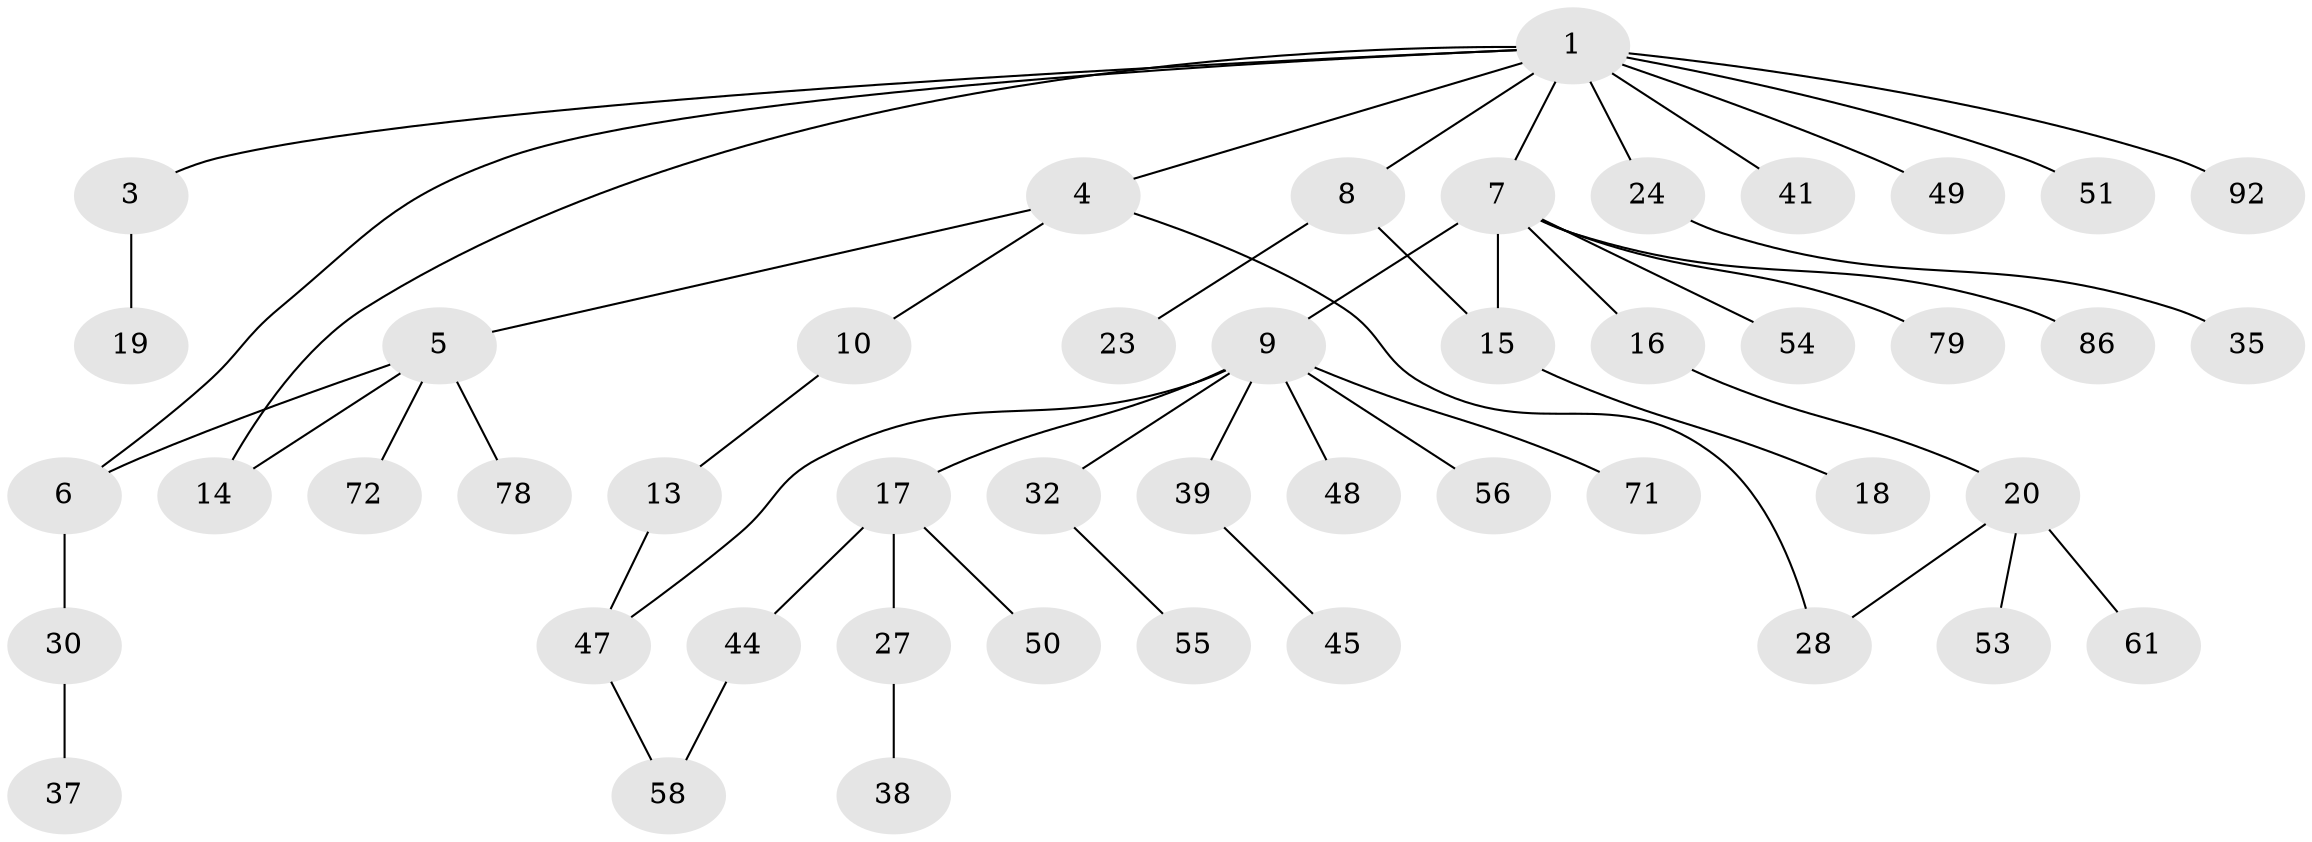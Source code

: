 // original degree distribution, {9: 0.010638297872340425, 5: 0.031914893617021274, 2: 0.24468085106382978, 4: 0.0851063829787234, 8: 0.010638297872340425, 7: 0.010638297872340425, 1: 0.46808510638297873, 3: 0.13829787234042554}
// Generated by graph-tools (version 1.1) at 2025/13/03/09/25 04:13:24]
// undirected, 47 vertices, 52 edges
graph export_dot {
graph [start="1"]
  node [color=gray90,style=filled];
  1 [super="+2"];
  3;
  4;
  5;
  6 [super="+52+11"];
  7 [super="+59"];
  8 [super="+34"];
  9 [super="+12"];
  10;
  13 [super="+83"];
  14 [super="+22"];
  15 [super="+70"];
  16 [super="+46+94"];
  17 [super="+26+67"];
  18;
  19;
  20 [super="+21"];
  23 [super="+33+29"];
  24 [super="+76"];
  27 [super="+36"];
  28 [super="+82+31"];
  30 [super="+75"];
  32 [super="+69"];
  35;
  37 [super="+42+40+65+84"];
  38 [super="+43"];
  39 [super="+66+90"];
  41 [super="+57"];
  44 [super="+63"];
  45;
  47;
  48;
  49;
  50;
  51 [super="+88"];
  53 [super="+80+73"];
  54;
  55;
  56;
  58 [super="+85"];
  61;
  71 [super="+93"];
  72;
  78;
  79;
  86;
  92;
  1 -- 3;
  1 -- 7;
  1 -- 8;
  1 -- 24;
  1 -- 41 [weight=2];
  1 -- 51;
  1 -- 92;
  1 -- 49;
  1 -- 4;
  1 -- 6;
  1 -- 14;
  3 -- 19;
  4 -- 5;
  4 -- 10;
  4 -- 28;
  5 -- 6;
  5 -- 14;
  5 -- 72;
  5 -- 78;
  6 -- 30;
  7 -- 9;
  7 -- 15;
  7 -- 16;
  7 -- 54;
  7 -- 79;
  7 -- 86;
  8 -- 23;
  8 -- 15;
  9 -- 17;
  9 -- 47;
  9 -- 48;
  9 -- 56;
  9 -- 71;
  9 -- 32;
  9 -- 39;
  10 -- 13;
  13 -- 47;
  15 -- 18;
  16 -- 20;
  17 -- 50;
  17 -- 27;
  17 -- 44;
  20 -- 28;
  20 -- 61;
  20 -- 53;
  24 -- 35;
  27 -- 38;
  30 -- 37;
  32 -- 55;
  39 -- 45;
  44 -- 58;
  47 -- 58;
}
